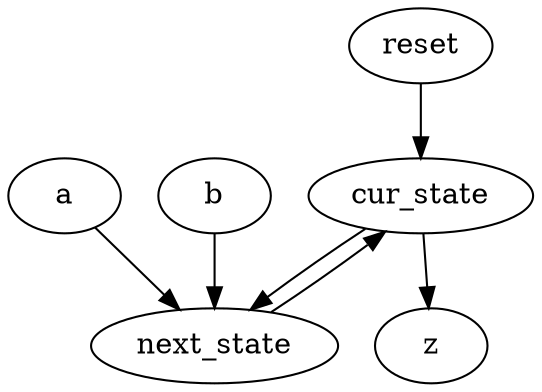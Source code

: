 strict digraph "" {
	reset -> cur_state	[weight=2.0];
	a -> next_state	[weight=9.0];
	b -> next_state	[weight=9.0];
	cur_state -> z	[weight=1.0];
	cur_state -> next_state	[weight=7.0];
	next_state -> cur_state	[weight=1.0];
}
